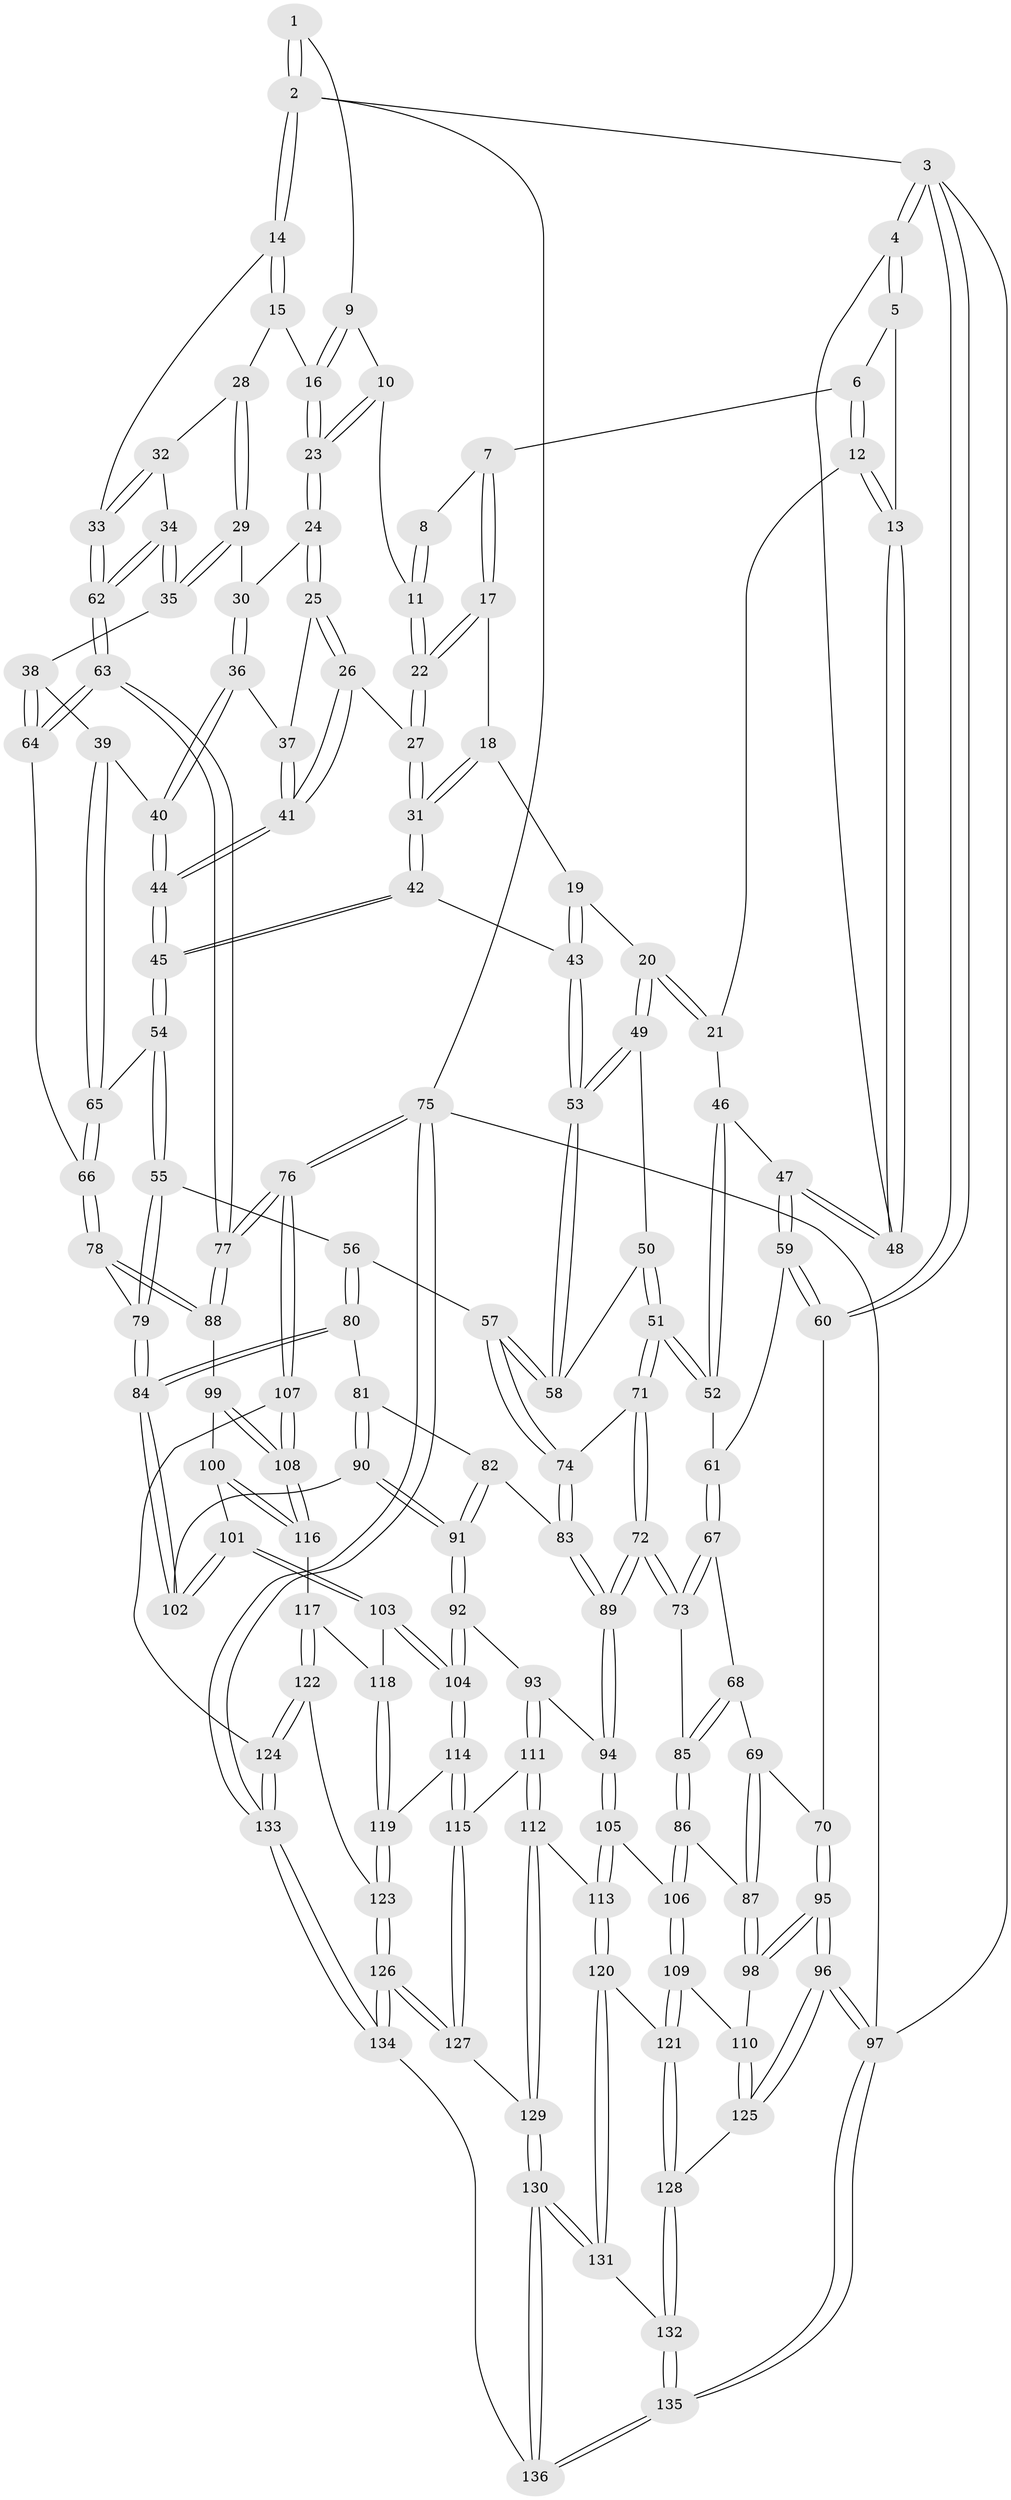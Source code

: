 // coarse degree distribution, {4: 0.37349397590361444, 6: 0.0963855421686747, 3: 0.10843373493975904, 5: 0.42168674698795183}
// Generated by graph-tools (version 1.1) at 2025/42/03/06/25 10:42:30]
// undirected, 136 vertices, 337 edges
graph export_dot {
graph [start="1"]
  node [color=gray90,style=filled];
  1 [pos="+0.9032157601283674+0"];
  2 [pos="+1+0"];
  3 [pos="+0+0"];
  4 [pos="+0+0"];
  5 [pos="+0.17726376652442055+0"];
  6 [pos="+0.23282640512495273+0"];
  7 [pos="+0.5317811569288332+0"];
  8 [pos="+0.6115156462936834+0"];
  9 [pos="+0.8702388298135261+0"];
  10 [pos="+0.7766573826188691+0.05483758947019895"];
  11 [pos="+0.7195238370785064+0.06291918353112654"];
  12 [pos="+0.30525190886473297+0.07760243533349892"];
  13 [pos="+0.15546358147939096+0.1609842123005844"];
  14 [pos="+1+0"];
  15 [pos="+0.9133457410024314+0.07486963455425319"];
  16 [pos="+0.8918802915624408+0.04284178535964325"];
  17 [pos="+0.5264706534300433+0.004559035361134247"];
  18 [pos="+0.5236606697332356+0.012777903587271464"];
  19 [pos="+0.4815259416827538+0.09971527140742638"];
  20 [pos="+0.4108817138122123+0.151409750617096"];
  21 [pos="+0.3700821912366859+0.14286393671205522"];
  22 [pos="+0.6901046570983177+0.11318981841975305"];
  23 [pos="+0.8119628109828777+0.11511638791247442"];
  24 [pos="+0.8117219677643615+0.11871948397483477"];
  25 [pos="+0.7598552003422973+0.15094496948365155"];
  26 [pos="+0.7376850861005393+0.15980263267856756"];
  27 [pos="+0.6933046724868478+0.14297717721537076"];
  28 [pos="+0.9212404688657411+0.09227132873366653"];
  29 [pos="+0.9096459230029226+0.1359633219920557"];
  30 [pos="+0.8180817251566863+0.12454908146757783"];
  31 [pos="+0.6463507858204315+0.18867948264144513"];
  32 [pos="+0.9420126566197031+0.09429610434604245"];
  33 [pos="+1+0"];
  34 [pos="+1+0.23242700922589088"];
  35 [pos="+0.9276614137095727+0.2500215475832369"];
  36 [pos="+0.8423438394075159+0.19065927266082755"];
  37 [pos="+0.8105980042053972+0.18454963717527528"];
  38 [pos="+0.9104464619025683+0.26040996380217135"];
  39 [pos="+0.9067994174864116+0.2613500437548537"];
  40 [pos="+0.898045596465826+0.26282877648271075"];
  41 [pos="+0.7593398639610238+0.2087866376346354"];
  42 [pos="+0.6290564044454305+0.21519155761616934"];
  43 [pos="+0.6027256629900704+0.22851213845188809"];
  44 [pos="+0.7913324896058931+0.31777565701302046"];
  45 [pos="+0.7894162301838629+0.31990355467568954"];
  46 [pos="+0.2965804621463942+0.20829775392080332"];
  47 [pos="+0.13292400180500263+0.199950072726881"];
  48 [pos="+0.13294322596974237+0.19982390302754263"];
  49 [pos="+0.4111428432795219+0.15263212459734152"];
  50 [pos="+0.395771603654825+0.3224986147740435"];
  51 [pos="+0.35899126787856217+0.3550754027847244"];
  52 [pos="+0.30800640388953554+0.30743920480368364"];
  53 [pos="+0.5590873905923812+0.3095373548592199"];
  54 [pos="+0.7861653866033318+0.3283939220806878"];
  55 [pos="+0.7715621765661544+0.3528518659778672"];
  56 [pos="+0.6485690154274304+0.38367180309689647"];
  57 [pos="+0.5696289543048639+0.3442859761145373"];
  58 [pos="+0.5576500630880807+0.31738862998583556"];
  59 [pos="+0.11406478590221766+0.2338177351267751"];
  60 [pos="+0+0.2995967110443175"];
  61 [pos="+0.14918857165079585+0.28714482762134985"];
  62 [pos="+1+0.2354268958646616"];
  63 [pos="+1+0.4655244149509212"];
  64 [pos="+0.9698842767041516+0.42700303026367387"];
  65 [pos="+0.9064616988407082+0.4141486613168478"];
  66 [pos="+0.928696893448301+0.4433169927038139"];
  67 [pos="+0.15137129569833294+0.29966572591523954"];
  68 [pos="+0.08500675475511049+0.43206404774841545"];
  69 [pos="+0.05445536278666738+0.4368219915955545"];
  70 [pos="+0+0.34085587633253833"];
  71 [pos="+0.35738185021595165+0.36421788968676755"];
  72 [pos="+0.2942549075687651+0.5014137361619017"];
  73 [pos="+0.25827507574979713+0.5018931276579105"];
  74 [pos="+0.5162178390130036+0.43936417720000387"];
  75 [pos="+1+1"];
  76 [pos="+1+0.7762222348810939"];
  77 [pos="+1+0.6877907140920658"];
  78 [pos="+0.855585554530014+0.5245908216352648"];
  79 [pos="+0.8026487848842874+0.48730746534641706"];
  80 [pos="+0.6495171630596248+0.5366641196584198"];
  81 [pos="+0.5365806832958882+0.5001104573524547"];
  82 [pos="+0.5143194171129346+0.489920587145092"];
  83 [pos="+0.5101711887119124+0.4873570708089721"];
  84 [pos="+0.6562631443797798+0.5458190530663547"];
  85 [pos="+0.23872626529927074+0.5110164143782921"];
  86 [pos="+0.18965635111619156+0.5570994757331253"];
  87 [pos="+0.07138744130881806+0.6040273384526456"];
  88 [pos="+0.8802553744487539+0.5875363463446732"];
  89 [pos="+0.36739311176721534+0.5636299000853443"];
  90 [pos="+0.5484583644092783+0.6104481157972778"];
  91 [pos="+0.5329919693603138+0.6235640110707368"];
  92 [pos="+0.5031342563387143+0.6610006975831286"];
  93 [pos="+0.4952748076327337+0.6621242381538907"];
  94 [pos="+0.36927673561282465+0.5694788986106675"];
  95 [pos="+0+0.681243729611498"];
  96 [pos="+0+1"];
  97 [pos="+0+1"];
  98 [pos="+0.013701867770532434+0.6491670937201319"];
  99 [pos="+0.8749427296577281+0.5936389934174804"];
  100 [pos="+0.8112645060463332+0.6577128365888284"];
  101 [pos="+0.6687632125296972+0.5919563553367215"];
  102 [pos="+0.6560782474382139+0.5503876968081459"];
  103 [pos="+0.6408995674869384+0.6808874083501952"];
  104 [pos="+0.6152695349050905+0.7072496646350355"];
  105 [pos="+0.33031727786285614+0.6963989932590854"];
  106 [pos="+0.21351008744598135+0.6862408192521618"];
  107 [pos="+0.9594391740486958+0.8279999838954375"];
  108 [pos="+0.917384538755011+0.7877794259906128"];
  109 [pos="+0.1672909784633774+0.764455803385622"];
  110 [pos="+0.06655915768026811+0.6922470062487411"];
  111 [pos="+0.47570160171745174+0.7333032303242465"];
  112 [pos="+0.41950478579948947+0.7931670843793168"];
  113 [pos="+0.33622947081090876+0.7730935704106505"];
  114 [pos="+0.6167778466671396+0.7374618089251594"];
  115 [pos="+0.5642286716487867+0.7964268979031565"];
  116 [pos="+0.8022906969013667+0.6970678904726837"];
  117 [pos="+0.7914464374112218+0.7087881893932434"];
  118 [pos="+0.7337151129868195+0.7116845952426291"];
  119 [pos="+0.6719113616577531+0.7873854420880343"];
  120 [pos="+0.3244793676407564+0.7835832901705164"];
  121 [pos="+0.17293903295658136+0.77745578389071"];
  122 [pos="+0.7587148322683824+0.8526739732962372"];
  123 [pos="+0.6880997807324573+0.8141936265254268"];
  124 [pos="+0.7968976141466699+0.9284721342911163"];
  125 [pos="+0.08240138971961597+0.8870648291949969"];
  126 [pos="+0.5554313639346412+0.8926967160411506"];
  127 [pos="+0.5468330422706617+0.8822619646953548"];
  128 [pos="+0.15937082872824743+0.8245092592733257"];
  129 [pos="+0.4599356181105574+0.860145392233843"];
  130 [pos="+0.3747197941947771+0.960778198363306"];
  131 [pos="+0.30026012577840006+0.9014284569488481"];
  132 [pos="+0.25029867067307116+0.9159731010040052"];
  133 [pos="+0.7264181866657587+1"];
  134 [pos="+0.6506910476048384+1"];
  135 [pos="+0+1"];
  136 [pos="+0.4291833825728426+1"];
  1 -- 2;
  1 -- 2;
  1 -- 9;
  2 -- 3;
  2 -- 14;
  2 -- 14;
  2 -- 75;
  3 -- 4;
  3 -- 4;
  3 -- 60;
  3 -- 60;
  3 -- 97;
  4 -- 5;
  4 -- 5;
  4 -- 48;
  5 -- 6;
  5 -- 13;
  6 -- 7;
  6 -- 12;
  6 -- 12;
  7 -- 8;
  7 -- 17;
  7 -- 17;
  8 -- 11;
  8 -- 11;
  9 -- 10;
  9 -- 16;
  9 -- 16;
  10 -- 11;
  10 -- 23;
  10 -- 23;
  11 -- 22;
  11 -- 22;
  12 -- 13;
  12 -- 13;
  12 -- 21;
  13 -- 48;
  13 -- 48;
  14 -- 15;
  14 -- 15;
  14 -- 33;
  15 -- 16;
  15 -- 28;
  16 -- 23;
  16 -- 23;
  17 -- 18;
  17 -- 22;
  17 -- 22;
  18 -- 19;
  18 -- 31;
  18 -- 31;
  19 -- 20;
  19 -- 43;
  19 -- 43;
  20 -- 21;
  20 -- 21;
  20 -- 49;
  20 -- 49;
  21 -- 46;
  22 -- 27;
  22 -- 27;
  23 -- 24;
  23 -- 24;
  24 -- 25;
  24 -- 25;
  24 -- 30;
  25 -- 26;
  25 -- 26;
  25 -- 37;
  26 -- 27;
  26 -- 41;
  26 -- 41;
  27 -- 31;
  27 -- 31;
  28 -- 29;
  28 -- 29;
  28 -- 32;
  29 -- 30;
  29 -- 35;
  29 -- 35;
  30 -- 36;
  30 -- 36;
  31 -- 42;
  31 -- 42;
  32 -- 33;
  32 -- 33;
  32 -- 34;
  33 -- 62;
  33 -- 62;
  34 -- 35;
  34 -- 35;
  34 -- 62;
  34 -- 62;
  35 -- 38;
  36 -- 37;
  36 -- 40;
  36 -- 40;
  37 -- 41;
  37 -- 41;
  38 -- 39;
  38 -- 64;
  38 -- 64;
  39 -- 40;
  39 -- 65;
  39 -- 65;
  40 -- 44;
  40 -- 44;
  41 -- 44;
  41 -- 44;
  42 -- 43;
  42 -- 45;
  42 -- 45;
  43 -- 53;
  43 -- 53;
  44 -- 45;
  44 -- 45;
  45 -- 54;
  45 -- 54;
  46 -- 47;
  46 -- 52;
  46 -- 52;
  47 -- 48;
  47 -- 48;
  47 -- 59;
  47 -- 59;
  49 -- 50;
  49 -- 53;
  49 -- 53;
  50 -- 51;
  50 -- 51;
  50 -- 58;
  51 -- 52;
  51 -- 52;
  51 -- 71;
  51 -- 71;
  52 -- 61;
  53 -- 58;
  53 -- 58;
  54 -- 55;
  54 -- 55;
  54 -- 65;
  55 -- 56;
  55 -- 79;
  55 -- 79;
  56 -- 57;
  56 -- 80;
  56 -- 80;
  57 -- 58;
  57 -- 58;
  57 -- 74;
  57 -- 74;
  59 -- 60;
  59 -- 60;
  59 -- 61;
  60 -- 70;
  61 -- 67;
  61 -- 67;
  62 -- 63;
  62 -- 63;
  63 -- 64;
  63 -- 64;
  63 -- 77;
  63 -- 77;
  64 -- 66;
  65 -- 66;
  65 -- 66;
  66 -- 78;
  66 -- 78;
  67 -- 68;
  67 -- 73;
  67 -- 73;
  68 -- 69;
  68 -- 85;
  68 -- 85;
  69 -- 70;
  69 -- 87;
  69 -- 87;
  70 -- 95;
  70 -- 95;
  71 -- 72;
  71 -- 72;
  71 -- 74;
  72 -- 73;
  72 -- 73;
  72 -- 89;
  72 -- 89;
  73 -- 85;
  74 -- 83;
  74 -- 83;
  75 -- 76;
  75 -- 76;
  75 -- 133;
  75 -- 133;
  75 -- 97;
  76 -- 77;
  76 -- 77;
  76 -- 107;
  76 -- 107;
  77 -- 88;
  77 -- 88;
  78 -- 79;
  78 -- 88;
  78 -- 88;
  79 -- 84;
  79 -- 84;
  80 -- 81;
  80 -- 84;
  80 -- 84;
  81 -- 82;
  81 -- 90;
  81 -- 90;
  82 -- 83;
  82 -- 91;
  82 -- 91;
  83 -- 89;
  83 -- 89;
  84 -- 102;
  84 -- 102;
  85 -- 86;
  85 -- 86;
  86 -- 87;
  86 -- 106;
  86 -- 106;
  87 -- 98;
  87 -- 98;
  88 -- 99;
  89 -- 94;
  89 -- 94;
  90 -- 91;
  90 -- 91;
  90 -- 102;
  91 -- 92;
  91 -- 92;
  92 -- 93;
  92 -- 104;
  92 -- 104;
  93 -- 94;
  93 -- 111;
  93 -- 111;
  94 -- 105;
  94 -- 105;
  95 -- 96;
  95 -- 96;
  95 -- 98;
  95 -- 98;
  96 -- 97;
  96 -- 97;
  96 -- 125;
  96 -- 125;
  97 -- 135;
  97 -- 135;
  98 -- 110;
  99 -- 100;
  99 -- 108;
  99 -- 108;
  100 -- 101;
  100 -- 116;
  100 -- 116;
  101 -- 102;
  101 -- 102;
  101 -- 103;
  101 -- 103;
  103 -- 104;
  103 -- 104;
  103 -- 118;
  104 -- 114;
  104 -- 114;
  105 -- 106;
  105 -- 113;
  105 -- 113;
  106 -- 109;
  106 -- 109;
  107 -- 108;
  107 -- 108;
  107 -- 124;
  108 -- 116;
  108 -- 116;
  109 -- 110;
  109 -- 121;
  109 -- 121;
  110 -- 125;
  110 -- 125;
  111 -- 112;
  111 -- 112;
  111 -- 115;
  112 -- 113;
  112 -- 129;
  112 -- 129;
  113 -- 120;
  113 -- 120;
  114 -- 115;
  114 -- 115;
  114 -- 119;
  115 -- 127;
  115 -- 127;
  116 -- 117;
  117 -- 118;
  117 -- 122;
  117 -- 122;
  118 -- 119;
  118 -- 119;
  119 -- 123;
  119 -- 123;
  120 -- 121;
  120 -- 131;
  120 -- 131;
  121 -- 128;
  121 -- 128;
  122 -- 123;
  122 -- 124;
  122 -- 124;
  123 -- 126;
  123 -- 126;
  124 -- 133;
  124 -- 133;
  125 -- 128;
  126 -- 127;
  126 -- 127;
  126 -- 134;
  126 -- 134;
  127 -- 129;
  128 -- 132;
  128 -- 132;
  129 -- 130;
  129 -- 130;
  130 -- 131;
  130 -- 131;
  130 -- 136;
  130 -- 136;
  131 -- 132;
  132 -- 135;
  132 -- 135;
  133 -- 134;
  133 -- 134;
  134 -- 136;
  135 -- 136;
  135 -- 136;
}
